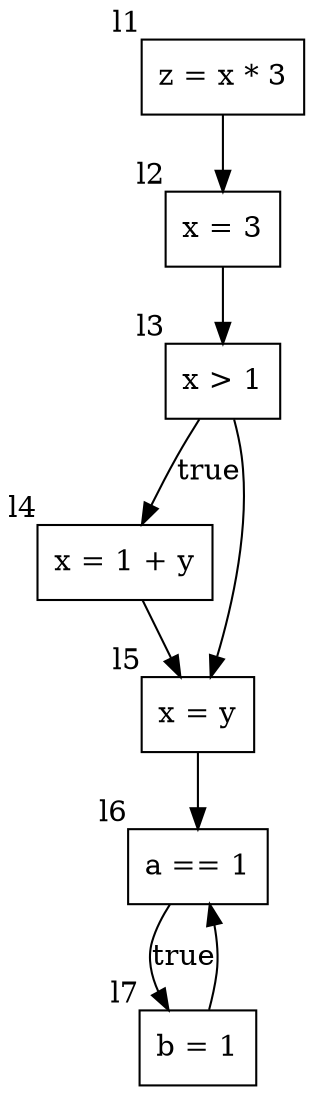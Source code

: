 digraph control_flow_graph {
	node [shape=box]
	l1 [label="z = x * 3" xlabel=l1]
	l2 [label="x = 3" xlabel=l2]
	l1 -> l2
	l3 [label="x > 1" xlabel=l3]
	l4 [label="x = 1 + y" xlabel=l4]
	l3 -> l4 [label=true]
	l2 -> l3
	l5 [label="x = y" xlabel=l5]
	l4 -> l5
	l3 -> l5
	l6 [label="a == 1" xlabel=l6]
	l7 [label="b = 1" xlabel=l7]
	l6 -> l7 [label=true]
	l7 -> l6
	l5 -> l6
}
